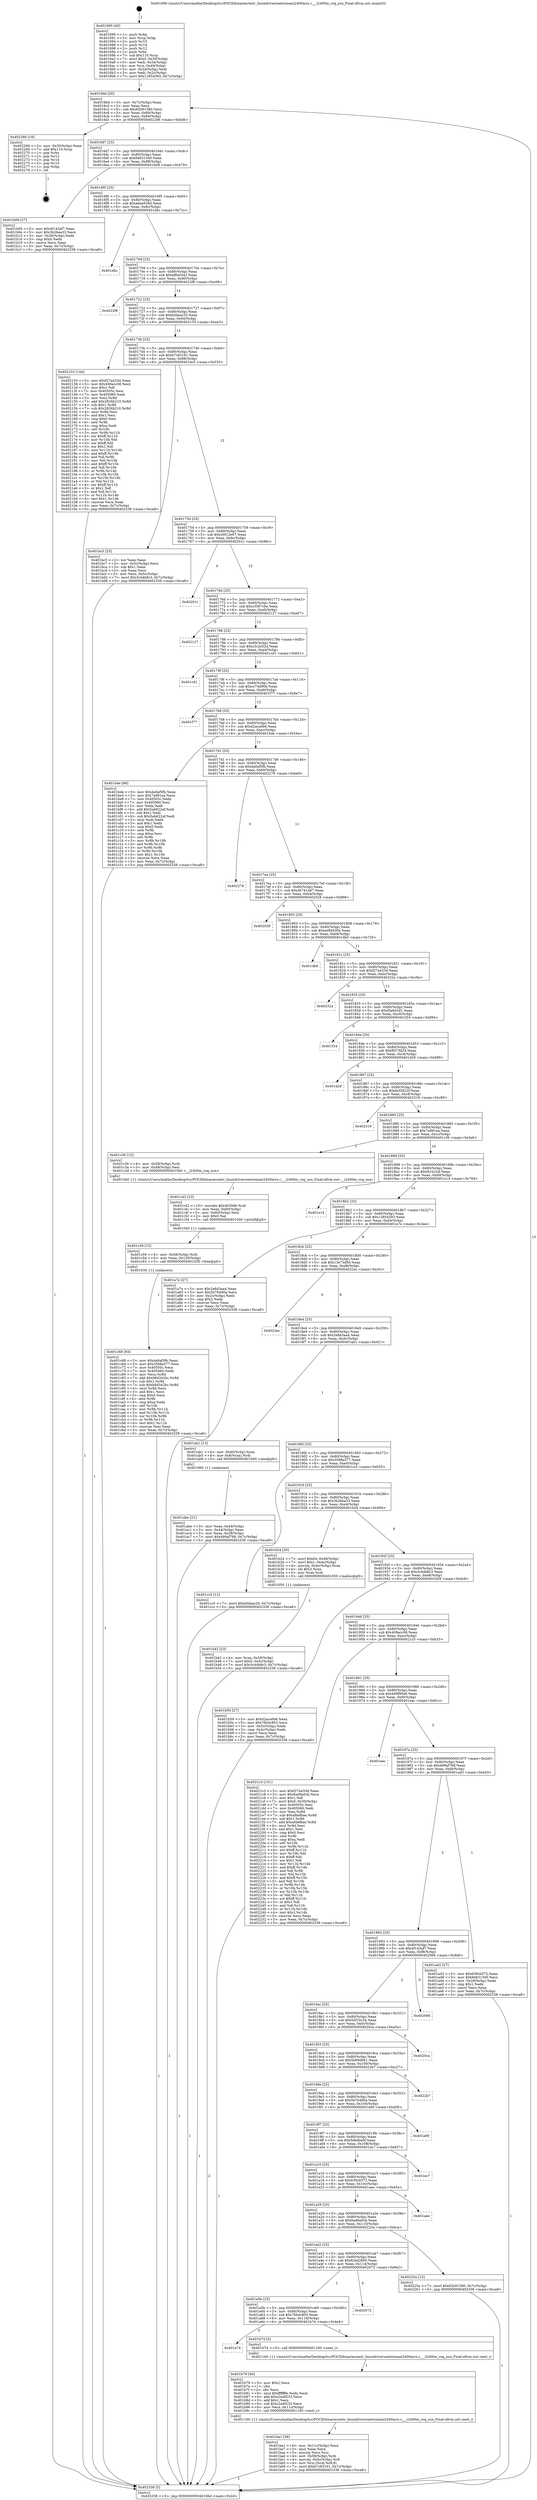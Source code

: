 digraph "0x401690" {
  label = "0x401690 (/mnt/c/Users/mathe/Desktop/tcc/POCII/binaries/extr_linuxdriversnetwimaxi2400mrx.c___i2400m_roq_nsn_Final-ollvm.out::main(0))"
  labelloc = "t"
  node[shape=record]

  Entry [label="",width=0.3,height=0.3,shape=circle,fillcolor=black,style=filled]
  "0x4016bd" [label="{
     0x4016bd [26]\l
     | [instrs]\l
     &nbsp;&nbsp;0x4016bd \<+3\>: mov -0x7c(%rbp),%eax\l
     &nbsp;&nbsp;0x4016c0 \<+2\>: mov %eax,%ecx\l
     &nbsp;&nbsp;0x4016c2 \<+6\>: sub $0x82b91580,%ecx\l
     &nbsp;&nbsp;0x4016c8 \<+3\>: mov %eax,-0x80(%rbp)\l
     &nbsp;&nbsp;0x4016cb \<+6\>: mov %ecx,-0x84(%rbp)\l
     &nbsp;&nbsp;0x4016d1 \<+6\>: je 0000000000402266 \<main+0xbd6\>\l
  }"]
  "0x402266" [label="{
     0x402266 [19]\l
     | [instrs]\l
     &nbsp;&nbsp;0x402266 \<+3\>: mov -0x30(%rbp),%eax\l
     &nbsp;&nbsp;0x402269 \<+7\>: add $0x110,%rsp\l
     &nbsp;&nbsp;0x402270 \<+1\>: pop %rbx\l
     &nbsp;&nbsp;0x402271 \<+2\>: pop %r12\l
     &nbsp;&nbsp;0x402273 \<+2\>: pop %r14\l
     &nbsp;&nbsp;0x402275 \<+2\>: pop %r15\l
     &nbsp;&nbsp;0x402277 \<+1\>: pop %rbp\l
     &nbsp;&nbsp;0x402278 \<+1\>: ret\l
  }"]
  "0x4016d7" [label="{
     0x4016d7 [25]\l
     | [instrs]\l
     &nbsp;&nbsp;0x4016d7 \<+5\>: jmp 00000000004016dc \<main+0x4c\>\l
     &nbsp;&nbsp;0x4016dc \<+3\>: mov -0x80(%rbp),%eax\l
     &nbsp;&nbsp;0x4016df \<+5\>: sub $0x94631340,%eax\l
     &nbsp;&nbsp;0x4016e4 \<+6\>: mov %eax,-0x88(%rbp)\l
     &nbsp;&nbsp;0x4016ea \<+6\>: je 0000000000401b09 \<main+0x479\>\l
  }"]
  Exit [label="",width=0.3,height=0.3,shape=circle,fillcolor=black,style=filled,peripheries=2]
  "0x401b09" [label="{
     0x401b09 [27]\l
     | [instrs]\l
     &nbsp;&nbsp;0x401b09 \<+5\>: mov $0x4f143af7,%eax\l
     &nbsp;&nbsp;0x401b0e \<+5\>: mov $0x3b26ea33,%ecx\l
     &nbsp;&nbsp;0x401b13 \<+3\>: mov -0x28(%rbp),%edx\l
     &nbsp;&nbsp;0x401b16 \<+3\>: cmp $0x0,%edx\l
     &nbsp;&nbsp;0x401b19 \<+3\>: cmove %ecx,%eax\l
     &nbsp;&nbsp;0x401b1c \<+3\>: mov %eax,-0x7c(%rbp)\l
     &nbsp;&nbsp;0x401b1f \<+5\>: jmp 0000000000402338 \<main+0xca8\>\l
  }"]
  "0x4016f0" [label="{
     0x4016f0 [25]\l
     | [instrs]\l
     &nbsp;&nbsp;0x4016f0 \<+5\>: jmp 00000000004016f5 \<main+0x65\>\l
     &nbsp;&nbsp;0x4016f5 \<+3\>: mov -0x80(%rbp),%eax\l
     &nbsp;&nbsp;0x4016f8 \<+5\>: sub $0xabae928d,%eax\l
     &nbsp;&nbsp;0x4016fd \<+6\>: mov %eax,-0x8c(%rbp)\l
     &nbsp;&nbsp;0x401703 \<+6\>: je 0000000000401dbc \<main+0x72c\>\l
  }"]
  "0x401c68" [label="{
     0x401c68 [93]\l
     | [instrs]\l
     &nbsp;&nbsp;0x401c68 \<+5\>: mov $0xda0af5fb,%eax\l
     &nbsp;&nbsp;0x401c6d \<+5\>: mov $0x3588a577,%esi\l
     &nbsp;&nbsp;0x401c72 \<+7\>: mov 0x40505c,%ecx\l
     &nbsp;&nbsp;0x401c79 \<+7\>: mov 0x405060,%edx\l
     &nbsp;&nbsp;0x401c80 \<+3\>: mov %ecx,%r8d\l
     &nbsp;&nbsp;0x401c83 \<+7\>: add $0xb8d342bc,%r8d\l
     &nbsp;&nbsp;0x401c8a \<+4\>: sub $0x1,%r8d\l
     &nbsp;&nbsp;0x401c8e \<+7\>: sub $0xb8d342bc,%r8d\l
     &nbsp;&nbsp;0x401c95 \<+4\>: imul %r8d,%ecx\l
     &nbsp;&nbsp;0x401c99 \<+3\>: and $0x1,%ecx\l
     &nbsp;&nbsp;0x401c9c \<+3\>: cmp $0x0,%ecx\l
     &nbsp;&nbsp;0x401c9f \<+4\>: sete %r9b\l
     &nbsp;&nbsp;0x401ca3 \<+3\>: cmp $0xa,%edx\l
     &nbsp;&nbsp;0x401ca6 \<+4\>: setl %r10b\l
     &nbsp;&nbsp;0x401caa \<+3\>: mov %r9b,%r11b\l
     &nbsp;&nbsp;0x401cad \<+3\>: and %r10b,%r11b\l
     &nbsp;&nbsp;0x401cb0 \<+3\>: xor %r10b,%r9b\l
     &nbsp;&nbsp;0x401cb3 \<+3\>: or %r9b,%r11b\l
     &nbsp;&nbsp;0x401cb6 \<+4\>: test $0x1,%r11b\l
     &nbsp;&nbsp;0x401cba \<+3\>: cmovne %esi,%eax\l
     &nbsp;&nbsp;0x401cbd \<+3\>: mov %eax,-0x7c(%rbp)\l
     &nbsp;&nbsp;0x401cc0 \<+5\>: jmp 0000000000402338 \<main+0xca8\>\l
  }"]
  "0x401dbc" [label="{
     0x401dbc\l
  }", style=dashed]
  "0x401709" [label="{
     0x401709 [25]\l
     | [instrs]\l
     &nbsp;&nbsp;0x401709 \<+5\>: jmp 000000000040170e \<main+0x7e\>\l
     &nbsp;&nbsp;0x40170e \<+3\>: mov -0x80(%rbp),%eax\l
     &nbsp;&nbsp;0x401711 \<+5\>: sub $0xaf6dc042,%eax\l
     &nbsp;&nbsp;0x401716 \<+6\>: mov %eax,-0x90(%rbp)\l
     &nbsp;&nbsp;0x40171c \<+6\>: je 00000000004022f8 \<main+0xc68\>\l
  }"]
  "0x401c59" [label="{
     0x401c59 [15]\l
     | [instrs]\l
     &nbsp;&nbsp;0x401c59 \<+4\>: mov -0x58(%rbp),%rdi\l
     &nbsp;&nbsp;0x401c5d \<+6\>: mov %eax,-0x120(%rbp)\l
     &nbsp;&nbsp;0x401c63 \<+5\>: call 0000000000401030 \<free@plt\>\l
     | [calls]\l
     &nbsp;&nbsp;0x401030 \{1\} (unknown)\l
  }"]
  "0x4022f8" [label="{
     0x4022f8\l
  }", style=dashed]
  "0x401722" [label="{
     0x401722 [25]\l
     | [instrs]\l
     &nbsp;&nbsp;0x401722 \<+5\>: jmp 0000000000401727 \<main+0x97\>\l
     &nbsp;&nbsp;0x401727 \<+3\>: mov -0x80(%rbp),%eax\l
     &nbsp;&nbsp;0x40172a \<+5\>: sub $0xb0daac20,%eax\l
     &nbsp;&nbsp;0x40172f \<+6\>: mov %eax,-0x94(%rbp)\l
     &nbsp;&nbsp;0x401735 \<+6\>: je 0000000000402133 \<main+0xaa3\>\l
  }"]
  "0x401c42" [label="{
     0x401c42 [23]\l
     | [instrs]\l
     &nbsp;&nbsp;0x401c42 \<+10\>: movabs $0x4030d6,%rdi\l
     &nbsp;&nbsp;0x401c4c \<+3\>: mov %eax,-0x60(%rbp)\l
     &nbsp;&nbsp;0x401c4f \<+3\>: mov -0x60(%rbp),%esi\l
     &nbsp;&nbsp;0x401c52 \<+2\>: mov $0x0,%al\l
     &nbsp;&nbsp;0x401c54 \<+5\>: call 0000000000401040 \<printf@plt\>\l
     | [calls]\l
     &nbsp;&nbsp;0x401040 \{1\} (unknown)\l
  }"]
  "0x402133" [label="{
     0x402133 [144]\l
     | [instrs]\l
     &nbsp;&nbsp;0x402133 \<+5\>: mov $0xf27a433d,%eax\l
     &nbsp;&nbsp;0x402138 \<+5\>: mov $0x408acc08,%ecx\l
     &nbsp;&nbsp;0x40213d \<+2\>: mov $0x1,%dl\l
     &nbsp;&nbsp;0x40213f \<+7\>: mov 0x40505c,%esi\l
     &nbsp;&nbsp;0x402146 \<+7\>: mov 0x405060,%edi\l
     &nbsp;&nbsp;0x40214d \<+3\>: mov %esi,%r8d\l
     &nbsp;&nbsp;0x402150 \<+7\>: add $0x2826b210,%r8d\l
     &nbsp;&nbsp;0x402157 \<+4\>: sub $0x1,%r8d\l
     &nbsp;&nbsp;0x40215b \<+7\>: sub $0x2826b210,%r8d\l
     &nbsp;&nbsp;0x402162 \<+4\>: imul %r8d,%esi\l
     &nbsp;&nbsp;0x402166 \<+3\>: and $0x1,%esi\l
     &nbsp;&nbsp;0x402169 \<+3\>: cmp $0x0,%esi\l
     &nbsp;&nbsp;0x40216c \<+4\>: sete %r9b\l
     &nbsp;&nbsp;0x402170 \<+3\>: cmp $0xa,%edi\l
     &nbsp;&nbsp;0x402173 \<+4\>: setl %r10b\l
     &nbsp;&nbsp;0x402177 \<+3\>: mov %r9b,%r11b\l
     &nbsp;&nbsp;0x40217a \<+4\>: xor $0xff,%r11b\l
     &nbsp;&nbsp;0x40217e \<+3\>: mov %r10b,%bl\l
     &nbsp;&nbsp;0x402181 \<+3\>: xor $0xff,%bl\l
     &nbsp;&nbsp;0x402184 \<+3\>: xor $0x1,%dl\l
     &nbsp;&nbsp;0x402187 \<+3\>: mov %r11b,%r14b\l
     &nbsp;&nbsp;0x40218a \<+4\>: and $0xff,%r14b\l
     &nbsp;&nbsp;0x40218e \<+3\>: and %dl,%r9b\l
     &nbsp;&nbsp;0x402191 \<+3\>: mov %bl,%r15b\l
     &nbsp;&nbsp;0x402194 \<+4\>: and $0xff,%r15b\l
     &nbsp;&nbsp;0x402198 \<+3\>: and %dl,%r10b\l
     &nbsp;&nbsp;0x40219b \<+3\>: or %r9b,%r14b\l
     &nbsp;&nbsp;0x40219e \<+3\>: or %r10b,%r15b\l
     &nbsp;&nbsp;0x4021a1 \<+3\>: xor %r15b,%r14b\l
     &nbsp;&nbsp;0x4021a4 \<+3\>: or %bl,%r11b\l
     &nbsp;&nbsp;0x4021a7 \<+4\>: xor $0xff,%r11b\l
     &nbsp;&nbsp;0x4021ab \<+3\>: or $0x1,%dl\l
     &nbsp;&nbsp;0x4021ae \<+3\>: and %dl,%r11b\l
     &nbsp;&nbsp;0x4021b1 \<+3\>: or %r11b,%r14b\l
     &nbsp;&nbsp;0x4021b4 \<+4\>: test $0x1,%r14b\l
     &nbsp;&nbsp;0x4021b8 \<+3\>: cmovne %ecx,%eax\l
     &nbsp;&nbsp;0x4021bb \<+3\>: mov %eax,-0x7c(%rbp)\l
     &nbsp;&nbsp;0x4021be \<+5\>: jmp 0000000000402338 \<main+0xca8\>\l
  }"]
  "0x40173b" [label="{
     0x40173b [25]\l
     | [instrs]\l
     &nbsp;&nbsp;0x40173b \<+5\>: jmp 0000000000401740 \<main+0xb0\>\l
     &nbsp;&nbsp;0x401740 \<+3\>: mov -0x80(%rbp),%eax\l
     &nbsp;&nbsp;0x401743 \<+5\>: sub $0xb7c93161,%eax\l
     &nbsp;&nbsp;0x401748 \<+6\>: mov %eax,-0x98(%rbp)\l
     &nbsp;&nbsp;0x40174e \<+6\>: je 0000000000401bc5 \<main+0x535\>\l
  }"]
  "0x401ba1" [label="{
     0x401ba1 [36]\l
     | [instrs]\l
     &nbsp;&nbsp;0x401ba1 \<+6\>: mov -0x11c(%rbp),%ecx\l
     &nbsp;&nbsp;0x401ba7 \<+3\>: imul %eax,%ecx\l
     &nbsp;&nbsp;0x401baa \<+3\>: movslq %ecx,%rsi\l
     &nbsp;&nbsp;0x401bad \<+4\>: mov -0x58(%rbp),%rdi\l
     &nbsp;&nbsp;0x401bb1 \<+4\>: movslq -0x5c(%rbp),%r8\l
     &nbsp;&nbsp;0x401bb5 \<+4\>: mov %rsi,(%rdi,%r8,8)\l
     &nbsp;&nbsp;0x401bb9 \<+7\>: movl $0xb7c93161,-0x7c(%rbp)\l
     &nbsp;&nbsp;0x401bc0 \<+5\>: jmp 0000000000402338 \<main+0xca8\>\l
  }"]
  "0x401bc5" [label="{
     0x401bc5 [25]\l
     | [instrs]\l
     &nbsp;&nbsp;0x401bc5 \<+2\>: xor %eax,%eax\l
     &nbsp;&nbsp;0x401bc7 \<+3\>: mov -0x5c(%rbp),%ecx\l
     &nbsp;&nbsp;0x401bca \<+3\>: sub $0x1,%eax\l
     &nbsp;&nbsp;0x401bcd \<+2\>: sub %eax,%ecx\l
     &nbsp;&nbsp;0x401bcf \<+3\>: mov %ecx,-0x5c(%rbp)\l
     &nbsp;&nbsp;0x401bd2 \<+7\>: movl $0x3c44b8c3,-0x7c(%rbp)\l
     &nbsp;&nbsp;0x401bd9 \<+5\>: jmp 0000000000402338 \<main+0xca8\>\l
  }"]
  "0x401754" [label="{
     0x401754 [25]\l
     | [instrs]\l
     &nbsp;&nbsp;0x401754 \<+5\>: jmp 0000000000401759 \<main+0xc9\>\l
     &nbsp;&nbsp;0x401759 \<+3\>: mov -0x80(%rbp),%eax\l
     &nbsp;&nbsp;0x40175c \<+5\>: sub $0xc0012e67,%eax\l
     &nbsp;&nbsp;0x401761 \<+6\>: mov %eax,-0x9c(%rbp)\l
     &nbsp;&nbsp;0x401767 \<+6\>: je 000000000040201c \<main+0x98c\>\l
  }"]
  "0x401b79" [label="{
     0x401b79 [40]\l
     | [instrs]\l
     &nbsp;&nbsp;0x401b79 \<+5\>: mov $0x2,%ecx\l
     &nbsp;&nbsp;0x401b7e \<+1\>: cltd\l
     &nbsp;&nbsp;0x401b7f \<+2\>: idiv %ecx\l
     &nbsp;&nbsp;0x401b81 \<+6\>: imul $0xfffffffe,%edx,%ecx\l
     &nbsp;&nbsp;0x401b87 \<+6\>: add $0xc2a4f233,%ecx\l
     &nbsp;&nbsp;0x401b8d \<+3\>: add $0x1,%ecx\l
     &nbsp;&nbsp;0x401b90 \<+6\>: sub $0xc2a4f233,%ecx\l
     &nbsp;&nbsp;0x401b96 \<+6\>: mov %ecx,-0x11c(%rbp)\l
     &nbsp;&nbsp;0x401b9c \<+5\>: call 0000000000401160 \<next_i\>\l
     | [calls]\l
     &nbsp;&nbsp;0x401160 \{1\} (/mnt/c/Users/mathe/Desktop/tcc/POCII/binaries/extr_linuxdriversnetwimaxi2400mrx.c___i2400m_roq_nsn_Final-ollvm.out::next_i)\l
  }"]
  "0x40201c" [label="{
     0x40201c\l
  }", style=dashed]
  "0x40176d" [label="{
     0x40176d [25]\l
     | [instrs]\l
     &nbsp;&nbsp;0x40176d \<+5\>: jmp 0000000000401772 \<main+0xe2\>\l
     &nbsp;&nbsp;0x401772 \<+3\>: mov -0x80(%rbp),%eax\l
     &nbsp;&nbsp;0x401775 \<+5\>: sub $0xc3587cbe,%eax\l
     &nbsp;&nbsp;0x40177a \<+6\>: mov %eax,-0xa0(%rbp)\l
     &nbsp;&nbsp;0x401780 \<+6\>: je 0000000000402127 \<main+0xa97\>\l
  }"]
  "0x401a74" [label="{
     0x401a74\l
  }", style=dashed]
  "0x402127" [label="{
     0x402127\l
  }", style=dashed]
  "0x401786" [label="{
     0x401786 [25]\l
     | [instrs]\l
     &nbsp;&nbsp;0x401786 \<+5\>: jmp 000000000040178b \<main+0xfb\>\l
     &nbsp;&nbsp;0x40178b \<+3\>: mov -0x80(%rbp),%eax\l
     &nbsp;&nbsp;0x40178e \<+5\>: sub $0xc3c2e524,%eax\l
     &nbsp;&nbsp;0x401793 \<+6\>: mov %eax,-0xa4(%rbp)\l
     &nbsp;&nbsp;0x401799 \<+6\>: je 0000000000401cd1 \<main+0x641\>\l
  }"]
  "0x401b74" [label="{
     0x401b74 [5]\l
     | [instrs]\l
     &nbsp;&nbsp;0x401b74 \<+5\>: call 0000000000401160 \<next_i\>\l
     | [calls]\l
     &nbsp;&nbsp;0x401160 \{1\} (/mnt/c/Users/mathe/Desktop/tcc/POCII/binaries/extr_linuxdriversnetwimaxi2400mrx.c___i2400m_roq_nsn_Final-ollvm.out::next_i)\l
  }"]
  "0x401cd1" [label="{
     0x401cd1\l
  }", style=dashed]
  "0x40179f" [label="{
     0x40179f [25]\l
     | [instrs]\l
     &nbsp;&nbsp;0x40179f \<+5\>: jmp 00000000004017a4 \<main+0x114\>\l
     &nbsp;&nbsp;0x4017a4 \<+3\>: mov -0x80(%rbp),%eax\l
     &nbsp;&nbsp;0x4017a7 \<+5\>: sub $0xcc74d90b,%eax\l
     &nbsp;&nbsp;0x4017ac \<+6\>: mov %eax,-0xa8(%rbp)\l
     &nbsp;&nbsp;0x4017b2 \<+6\>: je 0000000000401f77 \<main+0x8e7\>\l
  }"]
  "0x401a5b" [label="{
     0x401a5b [25]\l
     | [instrs]\l
     &nbsp;&nbsp;0x401a5b \<+5\>: jmp 0000000000401a60 \<main+0x3d0\>\l
     &nbsp;&nbsp;0x401a60 \<+3\>: mov -0x80(%rbp),%eax\l
     &nbsp;&nbsp;0x401a63 \<+5\>: sub $0x76b4c803,%eax\l
     &nbsp;&nbsp;0x401a68 \<+6\>: mov %eax,-0x118(%rbp)\l
     &nbsp;&nbsp;0x401a6e \<+6\>: je 0000000000401b74 \<main+0x4e4\>\l
  }"]
  "0x401f77" [label="{
     0x401f77\l
  }", style=dashed]
  "0x4017b8" [label="{
     0x4017b8 [25]\l
     | [instrs]\l
     &nbsp;&nbsp;0x4017b8 \<+5\>: jmp 00000000004017bd \<main+0x12d\>\l
     &nbsp;&nbsp;0x4017bd \<+3\>: mov -0x80(%rbp),%eax\l
     &nbsp;&nbsp;0x4017c0 \<+5\>: sub $0xd2aca0b6,%eax\l
     &nbsp;&nbsp;0x4017c5 \<+6\>: mov %eax,-0xac(%rbp)\l
     &nbsp;&nbsp;0x4017cb \<+6\>: je 0000000000401bde \<main+0x54e\>\l
  }"]
  "0x402072" [label="{
     0x402072\l
  }", style=dashed]
  "0x401bde" [label="{
     0x401bde [88]\l
     | [instrs]\l
     &nbsp;&nbsp;0x401bde \<+5\>: mov $0xda0af5fb,%eax\l
     &nbsp;&nbsp;0x401be3 \<+5\>: mov $0x7a991ea,%ecx\l
     &nbsp;&nbsp;0x401be8 \<+7\>: mov 0x40505c,%edx\l
     &nbsp;&nbsp;0x401bef \<+7\>: mov 0x405060,%esi\l
     &nbsp;&nbsp;0x401bf6 \<+2\>: mov %edx,%edi\l
     &nbsp;&nbsp;0x401bf8 \<+6\>: add $0x5ab622af,%edi\l
     &nbsp;&nbsp;0x401bfe \<+3\>: sub $0x1,%edi\l
     &nbsp;&nbsp;0x401c01 \<+6\>: sub $0x5ab622af,%edi\l
     &nbsp;&nbsp;0x401c07 \<+3\>: imul %edi,%edx\l
     &nbsp;&nbsp;0x401c0a \<+3\>: and $0x1,%edx\l
     &nbsp;&nbsp;0x401c0d \<+3\>: cmp $0x0,%edx\l
     &nbsp;&nbsp;0x401c10 \<+4\>: sete %r8b\l
     &nbsp;&nbsp;0x401c14 \<+3\>: cmp $0xa,%esi\l
     &nbsp;&nbsp;0x401c17 \<+4\>: setl %r9b\l
     &nbsp;&nbsp;0x401c1b \<+3\>: mov %r8b,%r10b\l
     &nbsp;&nbsp;0x401c1e \<+3\>: and %r9b,%r10b\l
     &nbsp;&nbsp;0x401c21 \<+3\>: xor %r9b,%r8b\l
     &nbsp;&nbsp;0x401c24 \<+3\>: or %r8b,%r10b\l
     &nbsp;&nbsp;0x401c27 \<+4\>: test $0x1,%r10b\l
     &nbsp;&nbsp;0x401c2b \<+3\>: cmovne %ecx,%eax\l
     &nbsp;&nbsp;0x401c2e \<+3\>: mov %eax,-0x7c(%rbp)\l
     &nbsp;&nbsp;0x401c31 \<+5\>: jmp 0000000000402338 \<main+0xca8\>\l
  }"]
  "0x4017d1" [label="{
     0x4017d1 [25]\l
     | [instrs]\l
     &nbsp;&nbsp;0x4017d1 \<+5\>: jmp 00000000004017d6 \<main+0x146\>\l
     &nbsp;&nbsp;0x4017d6 \<+3\>: mov -0x80(%rbp),%eax\l
     &nbsp;&nbsp;0x4017d9 \<+5\>: sub $0xda0af5fb,%eax\l
     &nbsp;&nbsp;0x4017de \<+6\>: mov %eax,-0xb0(%rbp)\l
     &nbsp;&nbsp;0x4017e4 \<+6\>: je 0000000000402279 \<main+0xbe9\>\l
  }"]
  "0x401a42" [label="{
     0x401a42 [25]\l
     | [instrs]\l
     &nbsp;&nbsp;0x401a42 \<+5\>: jmp 0000000000401a47 \<main+0x3b7\>\l
     &nbsp;&nbsp;0x401a47 \<+3\>: mov -0x80(%rbp),%eax\l
     &nbsp;&nbsp;0x401a4a \<+5\>: sub $0x6cbd2800,%eax\l
     &nbsp;&nbsp;0x401a4f \<+6\>: mov %eax,-0x114(%rbp)\l
     &nbsp;&nbsp;0x401a55 \<+6\>: je 0000000000402072 \<main+0x9e2\>\l
  }"]
  "0x402279" [label="{
     0x402279\l
  }", style=dashed]
  "0x4017ea" [label="{
     0x4017ea [25]\l
     | [instrs]\l
     &nbsp;&nbsp;0x4017ea \<+5\>: jmp 00000000004017ef \<main+0x15f\>\l
     &nbsp;&nbsp;0x4017ef \<+3\>: mov -0x80(%rbp),%eax\l
     &nbsp;&nbsp;0x4017f2 \<+5\>: sub $0xdb741dd7,%eax\l
     &nbsp;&nbsp;0x4017f7 \<+6\>: mov %eax,-0xb4(%rbp)\l
     &nbsp;&nbsp;0x4017fd \<+6\>: je 0000000000402028 \<main+0x998\>\l
  }"]
  "0x40225a" [label="{
     0x40225a [12]\l
     | [instrs]\l
     &nbsp;&nbsp;0x40225a \<+7\>: movl $0x82b91580,-0x7c(%rbp)\l
     &nbsp;&nbsp;0x402261 \<+5\>: jmp 0000000000402338 \<main+0xca8\>\l
  }"]
  "0x402028" [label="{
     0x402028\l
  }", style=dashed]
  "0x401803" [label="{
     0x401803 [25]\l
     | [instrs]\l
     &nbsp;&nbsp;0x401803 \<+5\>: jmp 0000000000401808 \<main+0x178\>\l
     &nbsp;&nbsp;0x401808 \<+3\>: mov -0x80(%rbp),%eax\l
     &nbsp;&nbsp;0x40180b \<+5\>: sub $0xee8d430e,%eax\l
     &nbsp;&nbsp;0x401810 \<+6\>: mov %eax,-0xb8(%rbp)\l
     &nbsp;&nbsp;0x401816 \<+6\>: je 0000000000401db0 \<main+0x720\>\l
  }"]
  "0x401a29" [label="{
     0x401a29 [25]\l
     | [instrs]\l
     &nbsp;&nbsp;0x401a29 \<+5\>: jmp 0000000000401a2e \<main+0x39e\>\l
     &nbsp;&nbsp;0x401a2e \<+3\>: mov -0x80(%rbp),%eax\l
     &nbsp;&nbsp;0x401a31 \<+5\>: sub $0x6ad9a0cb,%eax\l
     &nbsp;&nbsp;0x401a36 \<+6\>: mov %eax,-0x110(%rbp)\l
     &nbsp;&nbsp;0x401a3c \<+6\>: je 000000000040225a \<main+0xbca\>\l
  }"]
  "0x401db0" [label="{
     0x401db0\l
  }", style=dashed]
  "0x40181c" [label="{
     0x40181c [25]\l
     | [instrs]\l
     &nbsp;&nbsp;0x40181c \<+5\>: jmp 0000000000401821 \<main+0x191\>\l
     &nbsp;&nbsp;0x401821 \<+3\>: mov -0x80(%rbp),%eax\l
     &nbsp;&nbsp;0x401824 \<+5\>: sub $0xf27a433d,%eax\l
     &nbsp;&nbsp;0x401829 \<+6\>: mov %eax,-0xbc(%rbp)\l
     &nbsp;&nbsp;0x40182f \<+6\>: je 000000000040232a \<main+0xc9a\>\l
  }"]
  "0x401aee" [label="{
     0x401aee\l
  }", style=dashed]
  "0x40232a" [label="{
     0x40232a\l
  }", style=dashed]
  "0x401835" [label="{
     0x401835 [25]\l
     | [instrs]\l
     &nbsp;&nbsp;0x401835 \<+5\>: jmp 000000000040183a \<main+0x1aa\>\l
     &nbsp;&nbsp;0x40183a \<+3\>: mov -0x80(%rbp),%eax\l
     &nbsp;&nbsp;0x40183d \<+5\>: sub $0xf5a643d1,%eax\l
     &nbsp;&nbsp;0x401842 \<+6\>: mov %eax,-0xc0(%rbp)\l
     &nbsp;&nbsp;0x401848 \<+6\>: je 0000000000401f24 \<main+0x894\>\l
  }"]
  "0x401a10" [label="{
     0x401a10 [25]\l
     | [instrs]\l
     &nbsp;&nbsp;0x401a10 \<+5\>: jmp 0000000000401a15 \<main+0x385\>\l
     &nbsp;&nbsp;0x401a15 \<+3\>: mov -0x80(%rbp),%eax\l
     &nbsp;&nbsp;0x401a18 \<+5\>: sub $0x639cb572,%eax\l
     &nbsp;&nbsp;0x401a1d \<+6\>: mov %eax,-0x10c(%rbp)\l
     &nbsp;&nbsp;0x401a23 \<+6\>: je 0000000000401aee \<main+0x45e\>\l
  }"]
  "0x401f24" [label="{
     0x401f24\l
  }", style=dashed]
  "0x40184e" [label="{
     0x40184e [25]\l
     | [instrs]\l
     &nbsp;&nbsp;0x40184e \<+5\>: jmp 0000000000401853 \<main+0x1c3\>\l
     &nbsp;&nbsp;0x401853 \<+3\>: mov -0x80(%rbp),%eax\l
     &nbsp;&nbsp;0x401856 \<+5\>: sub $0xf837fd24,%eax\l
     &nbsp;&nbsp;0x40185b \<+6\>: mov %eax,-0xc4(%rbp)\l
     &nbsp;&nbsp;0x401861 \<+6\>: je 0000000000401d29 \<main+0x699\>\l
  }"]
  "0x401ec7" [label="{
     0x401ec7\l
  }", style=dashed]
  "0x401d29" [label="{
     0x401d29\l
  }", style=dashed]
  "0x401867" [label="{
     0x401867 [25]\l
     | [instrs]\l
     &nbsp;&nbsp;0x401867 \<+5\>: jmp 000000000040186c \<main+0x1dc\>\l
     &nbsp;&nbsp;0x40186c \<+3\>: mov -0x80(%rbp),%eax\l
     &nbsp;&nbsp;0x40186f \<+5\>: sub $0xfa35622f,%eax\l
     &nbsp;&nbsp;0x401874 \<+6\>: mov %eax,-0xc8(%rbp)\l
     &nbsp;&nbsp;0x40187a \<+6\>: je 0000000000402319 \<main+0xc89\>\l
  }"]
  "0x4019f7" [label="{
     0x4019f7 [25]\l
     | [instrs]\l
     &nbsp;&nbsp;0x4019f7 \<+5\>: jmp 00000000004019fc \<main+0x36c\>\l
     &nbsp;&nbsp;0x4019fc \<+3\>: mov -0x80(%rbp),%eax\l
     &nbsp;&nbsp;0x4019ff \<+5\>: sub $0x5dbdbe0f,%eax\l
     &nbsp;&nbsp;0x401a04 \<+6\>: mov %eax,-0x108(%rbp)\l
     &nbsp;&nbsp;0x401a0a \<+6\>: je 0000000000401ec7 \<main+0x837\>\l
  }"]
  "0x402319" [label="{
     0x402319\l
  }", style=dashed]
  "0x401880" [label="{
     0x401880 [25]\l
     | [instrs]\l
     &nbsp;&nbsp;0x401880 \<+5\>: jmp 0000000000401885 \<main+0x1f5\>\l
     &nbsp;&nbsp;0x401885 \<+3\>: mov -0x80(%rbp),%eax\l
     &nbsp;&nbsp;0x401888 \<+5\>: sub $0x7a991ea,%eax\l
     &nbsp;&nbsp;0x40188d \<+6\>: mov %eax,-0xcc(%rbp)\l
     &nbsp;&nbsp;0x401893 \<+6\>: je 0000000000401c36 \<main+0x5a6\>\l
  }"]
  "0x401a99" [label="{
     0x401a99\l
  }", style=dashed]
  "0x401c36" [label="{
     0x401c36 [12]\l
     | [instrs]\l
     &nbsp;&nbsp;0x401c36 \<+4\>: mov -0x58(%rbp),%rdi\l
     &nbsp;&nbsp;0x401c3a \<+3\>: mov -0x48(%rbp),%esi\l
     &nbsp;&nbsp;0x401c3d \<+5\>: call 00000000004015b0 \<__i2400m_roq_nsn\>\l
     | [calls]\l
     &nbsp;&nbsp;0x4015b0 \{1\} (/mnt/c/Users/mathe/Desktop/tcc/POCII/binaries/extr_linuxdriversnetwimaxi2400mrx.c___i2400m_roq_nsn_Final-ollvm.out::__i2400m_roq_nsn)\l
  }"]
  "0x401899" [label="{
     0x401899 [25]\l
     | [instrs]\l
     &nbsp;&nbsp;0x401899 \<+5\>: jmp 000000000040189e \<main+0x20e\>\l
     &nbsp;&nbsp;0x40189e \<+3\>: mov -0x80(%rbp),%eax\l
     &nbsp;&nbsp;0x4018a1 \<+5\>: sub $0xf41b1bd,%eax\l
     &nbsp;&nbsp;0x4018a6 \<+6\>: mov %eax,-0xd0(%rbp)\l
     &nbsp;&nbsp;0x4018ac \<+6\>: je 0000000000401e14 \<main+0x784\>\l
  }"]
  "0x4019de" [label="{
     0x4019de [25]\l
     | [instrs]\l
     &nbsp;&nbsp;0x4019de \<+5\>: jmp 00000000004019e3 \<main+0x353\>\l
     &nbsp;&nbsp;0x4019e3 \<+3\>: mov -0x80(%rbp),%eax\l
     &nbsp;&nbsp;0x4019e6 \<+5\>: sub $0x5b7b490a,%eax\l
     &nbsp;&nbsp;0x4019eb \<+6\>: mov %eax,-0x104(%rbp)\l
     &nbsp;&nbsp;0x4019f1 \<+6\>: je 0000000000401a99 \<main+0x409\>\l
  }"]
  "0x401e14" [label="{
     0x401e14\l
  }", style=dashed]
  "0x4018b2" [label="{
     0x4018b2 [25]\l
     | [instrs]\l
     &nbsp;&nbsp;0x4018b2 \<+5\>: jmp 00000000004018b7 \<main+0x227\>\l
     &nbsp;&nbsp;0x4018b7 \<+3\>: mov -0x80(%rbp),%eax\l
     &nbsp;&nbsp;0x4018ba \<+5\>: sub $0x12854393,%eax\l
     &nbsp;&nbsp;0x4018bf \<+6\>: mov %eax,-0xd4(%rbp)\l
     &nbsp;&nbsp;0x4018c5 \<+6\>: je 0000000000401a7e \<main+0x3ee\>\l
  }"]
  "0x4022b7" [label="{
     0x4022b7\l
  }", style=dashed]
  "0x401a7e" [label="{
     0x401a7e [27]\l
     | [instrs]\l
     &nbsp;&nbsp;0x401a7e \<+5\>: mov $0x2e8d3aa4,%eax\l
     &nbsp;&nbsp;0x401a83 \<+5\>: mov $0x5b7b490a,%ecx\l
     &nbsp;&nbsp;0x401a88 \<+3\>: mov -0x2c(%rbp),%edx\l
     &nbsp;&nbsp;0x401a8b \<+3\>: cmp $0x2,%edx\l
     &nbsp;&nbsp;0x401a8e \<+3\>: cmovne %ecx,%eax\l
     &nbsp;&nbsp;0x401a91 \<+3\>: mov %eax,-0x7c(%rbp)\l
     &nbsp;&nbsp;0x401a94 \<+5\>: jmp 0000000000402338 \<main+0xca8\>\l
  }"]
  "0x4018cb" [label="{
     0x4018cb [25]\l
     | [instrs]\l
     &nbsp;&nbsp;0x4018cb \<+5\>: jmp 00000000004018d0 \<main+0x240\>\l
     &nbsp;&nbsp;0x4018d0 \<+3\>: mov -0x80(%rbp),%eax\l
     &nbsp;&nbsp;0x4018d3 \<+5\>: sub $0x13e73d9d,%eax\l
     &nbsp;&nbsp;0x4018d8 \<+6\>: mov %eax,-0xd8(%rbp)\l
     &nbsp;&nbsp;0x4018de \<+6\>: je 00000000004022ec \<main+0xc5c\>\l
  }"]
  "0x402338" [label="{
     0x402338 [5]\l
     | [instrs]\l
     &nbsp;&nbsp;0x402338 \<+5\>: jmp 00000000004016bd \<main+0x2d\>\l
  }"]
  "0x401690" [label="{
     0x401690 [45]\l
     | [instrs]\l
     &nbsp;&nbsp;0x401690 \<+1\>: push %rbp\l
     &nbsp;&nbsp;0x401691 \<+3\>: mov %rsp,%rbp\l
     &nbsp;&nbsp;0x401694 \<+2\>: push %r15\l
     &nbsp;&nbsp;0x401696 \<+2\>: push %r14\l
     &nbsp;&nbsp;0x401698 \<+2\>: push %r12\l
     &nbsp;&nbsp;0x40169a \<+1\>: push %rbx\l
     &nbsp;&nbsp;0x40169b \<+7\>: sub $0x110,%rsp\l
     &nbsp;&nbsp;0x4016a2 \<+7\>: movl $0x0,-0x30(%rbp)\l
     &nbsp;&nbsp;0x4016a9 \<+3\>: mov %edi,-0x34(%rbp)\l
     &nbsp;&nbsp;0x4016ac \<+4\>: mov %rsi,-0x40(%rbp)\l
     &nbsp;&nbsp;0x4016b0 \<+3\>: mov -0x34(%rbp),%edi\l
     &nbsp;&nbsp;0x4016b3 \<+3\>: mov %edi,-0x2c(%rbp)\l
     &nbsp;&nbsp;0x4016b6 \<+7\>: movl $0x12854393,-0x7c(%rbp)\l
  }"]
  "0x4019c5" [label="{
     0x4019c5 [25]\l
     | [instrs]\l
     &nbsp;&nbsp;0x4019c5 \<+5\>: jmp 00000000004019ca \<main+0x33a\>\l
     &nbsp;&nbsp;0x4019ca \<+3\>: mov -0x80(%rbp),%eax\l
     &nbsp;&nbsp;0x4019cd \<+5\>: sub $0x5b69d061,%eax\l
     &nbsp;&nbsp;0x4019d2 \<+6\>: mov %eax,-0x100(%rbp)\l
     &nbsp;&nbsp;0x4019d8 \<+6\>: je 00000000004022b7 \<main+0xc27\>\l
  }"]
  "0x4022ec" [label="{
     0x4022ec\l
  }", style=dashed]
  "0x4018e4" [label="{
     0x4018e4 [25]\l
     | [instrs]\l
     &nbsp;&nbsp;0x4018e4 \<+5\>: jmp 00000000004018e9 \<main+0x259\>\l
     &nbsp;&nbsp;0x4018e9 \<+3\>: mov -0x80(%rbp),%eax\l
     &nbsp;&nbsp;0x4018ec \<+5\>: sub $0x2e8d3aa4,%eax\l
     &nbsp;&nbsp;0x4018f1 \<+6\>: mov %eax,-0xdc(%rbp)\l
     &nbsp;&nbsp;0x4018f7 \<+6\>: je 0000000000401ab1 \<main+0x421\>\l
  }"]
  "0x4020ca" [label="{
     0x4020ca\l
  }", style=dashed]
  "0x401ab1" [label="{
     0x401ab1 [13]\l
     | [instrs]\l
     &nbsp;&nbsp;0x401ab1 \<+4\>: mov -0x40(%rbp),%rax\l
     &nbsp;&nbsp;0x401ab5 \<+4\>: mov 0x8(%rax),%rdi\l
     &nbsp;&nbsp;0x401ab9 \<+5\>: call 0000000000401060 \<atoi@plt\>\l
     | [calls]\l
     &nbsp;&nbsp;0x401060 \{1\} (unknown)\l
  }"]
  "0x4018fd" [label="{
     0x4018fd [25]\l
     | [instrs]\l
     &nbsp;&nbsp;0x4018fd \<+5\>: jmp 0000000000401902 \<main+0x272\>\l
     &nbsp;&nbsp;0x401902 \<+3\>: mov -0x80(%rbp),%eax\l
     &nbsp;&nbsp;0x401905 \<+5\>: sub $0x3588a577,%eax\l
     &nbsp;&nbsp;0x40190a \<+6\>: mov %eax,-0xe0(%rbp)\l
     &nbsp;&nbsp;0x401910 \<+6\>: je 0000000000401cc5 \<main+0x635\>\l
  }"]
  "0x401abe" [label="{
     0x401abe [21]\l
     | [instrs]\l
     &nbsp;&nbsp;0x401abe \<+3\>: mov %eax,-0x44(%rbp)\l
     &nbsp;&nbsp;0x401ac1 \<+3\>: mov -0x44(%rbp),%eax\l
     &nbsp;&nbsp;0x401ac4 \<+3\>: mov %eax,-0x28(%rbp)\l
     &nbsp;&nbsp;0x401ac7 \<+7\>: movl $0x499af768,-0x7c(%rbp)\l
     &nbsp;&nbsp;0x401ace \<+5\>: jmp 0000000000402338 \<main+0xca8\>\l
  }"]
  "0x4019ac" [label="{
     0x4019ac [25]\l
     | [instrs]\l
     &nbsp;&nbsp;0x4019ac \<+5\>: jmp 00000000004019b1 \<main+0x321\>\l
     &nbsp;&nbsp;0x4019b1 \<+3\>: mov -0x80(%rbp),%eax\l
     &nbsp;&nbsp;0x4019b4 \<+5\>: sub $0x52f10c34,%eax\l
     &nbsp;&nbsp;0x4019b9 \<+6\>: mov %eax,-0xfc(%rbp)\l
     &nbsp;&nbsp;0x4019bf \<+6\>: je 00000000004020ca \<main+0xa3a\>\l
  }"]
  "0x401cc5" [label="{
     0x401cc5 [12]\l
     | [instrs]\l
     &nbsp;&nbsp;0x401cc5 \<+7\>: movl $0xb0daac20,-0x7c(%rbp)\l
     &nbsp;&nbsp;0x401ccc \<+5\>: jmp 0000000000402338 \<main+0xca8\>\l
  }"]
  "0x401916" [label="{
     0x401916 [25]\l
     | [instrs]\l
     &nbsp;&nbsp;0x401916 \<+5\>: jmp 000000000040191b \<main+0x28b\>\l
     &nbsp;&nbsp;0x40191b \<+3\>: mov -0x80(%rbp),%eax\l
     &nbsp;&nbsp;0x40191e \<+5\>: sub $0x3b26ea33,%eax\l
     &nbsp;&nbsp;0x401923 \<+6\>: mov %eax,-0xe4(%rbp)\l
     &nbsp;&nbsp;0x401929 \<+6\>: je 0000000000401b24 \<main+0x494\>\l
  }"]
  "0x402066" [label="{
     0x402066\l
  }", style=dashed]
  "0x401b24" [label="{
     0x401b24 [30]\l
     | [instrs]\l
     &nbsp;&nbsp;0x401b24 \<+7\>: movl $0x64,-0x48(%rbp)\l
     &nbsp;&nbsp;0x401b2b \<+7\>: movl $0x1,-0x4c(%rbp)\l
     &nbsp;&nbsp;0x401b32 \<+4\>: movslq -0x4c(%rbp),%rax\l
     &nbsp;&nbsp;0x401b36 \<+4\>: shl $0x3,%rax\l
     &nbsp;&nbsp;0x401b3a \<+3\>: mov %rax,%rdi\l
     &nbsp;&nbsp;0x401b3d \<+5\>: call 0000000000401050 \<malloc@plt\>\l
     | [calls]\l
     &nbsp;&nbsp;0x401050 \{1\} (unknown)\l
  }"]
  "0x40192f" [label="{
     0x40192f [25]\l
     | [instrs]\l
     &nbsp;&nbsp;0x40192f \<+5\>: jmp 0000000000401934 \<main+0x2a4\>\l
     &nbsp;&nbsp;0x401934 \<+3\>: mov -0x80(%rbp),%eax\l
     &nbsp;&nbsp;0x401937 \<+5\>: sub $0x3c44b8c3,%eax\l
     &nbsp;&nbsp;0x40193c \<+6\>: mov %eax,-0xe8(%rbp)\l
     &nbsp;&nbsp;0x401942 \<+6\>: je 0000000000401b59 \<main+0x4c9\>\l
  }"]
  "0x401b42" [label="{
     0x401b42 [23]\l
     | [instrs]\l
     &nbsp;&nbsp;0x401b42 \<+4\>: mov %rax,-0x58(%rbp)\l
     &nbsp;&nbsp;0x401b46 \<+7\>: movl $0x0,-0x5c(%rbp)\l
     &nbsp;&nbsp;0x401b4d \<+7\>: movl $0x3c44b8c3,-0x7c(%rbp)\l
     &nbsp;&nbsp;0x401b54 \<+5\>: jmp 0000000000402338 \<main+0xca8\>\l
  }"]
  "0x401b59" [label="{
     0x401b59 [27]\l
     | [instrs]\l
     &nbsp;&nbsp;0x401b59 \<+5\>: mov $0xd2aca0b6,%eax\l
     &nbsp;&nbsp;0x401b5e \<+5\>: mov $0x76b4c803,%ecx\l
     &nbsp;&nbsp;0x401b63 \<+3\>: mov -0x5c(%rbp),%edx\l
     &nbsp;&nbsp;0x401b66 \<+3\>: cmp -0x4c(%rbp),%edx\l
     &nbsp;&nbsp;0x401b69 \<+3\>: cmovl %ecx,%eax\l
     &nbsp;&nbsp;0x401b6c \<+3\>: mov %eax,-0x7c(%rbp)\l
     &nbsp;&nbsp;0x401b6f \<+5\>: jmp 0000000000402338 \<main+0xca8\>\l
  }"]
  "0x401948" [label="{
     0x401948 [25]\l
     | [instrs]\l
     &nbsp;&nbsp;0x401948 \<+5\>: jmp 000000000040194d \<main+0x2bd\>\l
     &nbsp;&nbsp;0x40194d \<+3\>: mov -0x80(%rbp),%eax\l
     &nbsp;&nbsp;0x401950 \<+5\>: sub $0x408acc08,%eax\l
     &nbsp;&nbsp;0x401955 \<+6\>: mov %eax,-0xec(%rbp)\l
     &nbsp;&nbsp;0x40195b \<+6\>: je 00000000004021c3 \<main+0xb33\>\l
  }"]
  "0x401993" [label="{
     0x401993 [25]\l
     | [instrs]\l
     &nbsp;&nbsp;0x401993 \<+5\>: jmp 0000000000401998 \<main+0x308\>\l
     &nbsp;&nbsp;0x401998 \<+3\>: mov -0x80(%rbp),%eax\l
     &nbsp;&nbsp;0x40199b \<+5\>: sub $0x4f143af7,%eax\l
     &nbsp;&nbsp;0x4019a0 \<+6\>: mov %eax,-0xf8(%rbp)\l
     &nbsp;&nbsp;0x4019a6 \<+6\>: je 0000000000402066 \<main+0x9d6\>\l
  }"]
  "0x4021c3" [label="{
     0x4021c3 [151]\l
     | [instrs]\l
     &nbsp;&nbsp;0x4021c3 \<+5\>: mov $0xf27a433d,%eax\l
     &nbsp;&nbsp;0x4021c8 \<+5\>: mov $0x6ad9a0cb,%ecx\l
     &nbsp;&nbsp;0x4021cd \<+2\>: mov $0x1,%dl\l
     &nbsp;&nbsp;0x4021cf \<+7\>: movl $0x0,-0x30(%rbp)\l
     &nbsp;&nbsp;0x4021d6 \<+7\>: mov 0x40505c,%esi\l
     &nbsp;&nbsp;0x4021dd \<+7\>: mov 0x405060,%edi\l
     &nbsp;&nbsp;0x4021e4 \<+3\>: mov %esi,%r8d\l
     &nbsp;&nbsp;0x4021e7 \<+7\>: sub $0xafdefbae,%r8d\l
     &nbsp;&nbsp;0x4021ee \<+4\>: sub $0x1,%r8d\l
     &nbsp;&nbsp;0x4021f2 \<+7\>: add $0xafdefbae,%r8d\l
     &nbsp;&nbsp;0x4021f9 \<+4\>: imul %r8d,%esi\l
     &nbsp;&nbsp;0x4021fd \<+3\>: and $0x1,%esi\l
     &nbsp;&nbsp;0x402200 \<+3\>: cmp $0x0,%esi\l
     &nbsp;&nbsp;0x402203 \<+4\>: sete %r9b\l
     &nbsp;&nbsp;0x402207 \<+3\>: cmp $0xa,%edi\l
     &nbsp;&nbsp;0x40220a \<+4\>: setl %r10b\l
     &nbsp;&nbsp;0x40220e \<+3\>: mov %r9b,%r11b\l
     &nbsp;&nbsp;0x402211 \<+4\>: xor $0xff,%r11b\l
     &nbsp;&nbsp;0x402215 \<+3\>: mov %r10b,%bl\l
     &nbsp;&nbsp;0x402218 \<+3\>: xor $0xff,%bl\l
     &nbsp;&nbsp;0x40221b \<+3\>: xor $0x1,%dl\l
     &nbsp;&nbsp;0x40221e \<+3\>: mov %r11b,%r14b\l
     &nbsp;&nbsp;0x402221 \<+4\>: and $0xff,%r14b\l
     &nbsp;&nbsp;0x402225 \<+3\>: and %dl,%r9b\l
     &nbsp;&nbsp;0x402228 \<+3\>: mov %bl,%r15b\l
     &nbsp;&nbsp;0x40222b \<+4\>: and $0xff,%r15b\l
     &nbsp;&nbsp;0x40222f \<+3\>: and %dl,%r10b\l
     &nbsp;&nbsp;0x402232 \<+3\>: or %r9b,%r14b\l
     &nbsp;&nbsp;0x402235 \<+3\>: or %r10b,%r15b\l
     &nbsp;&nbsp;0x402238 \<+3\>: xor %r15b,%r14b\l
     &nbsp;&nbsp;0x40223b \<+3\>: or %bl,%r11b\l
     &nbsp;&nbsp;0x40223e \<+4\>: xor $0xff,%r11b\l
     &nbsp;&nbsp;0x402242 \<+3\>: or $0x1,%dl\l
     &nbsp;&nbsp;0x402245 \<+3\>: and %dl,%r11b\l
     &nbsp;&nbsp;0x402248 \<+3\>: or %r11b,%r14b\l
     &nbsp;&nbsp;0x40224b \<+4\>: test $0x1,%r14b\l
     &nbsp;&nbsp;0x40224f \<+3\>: cmovne %ecx,%eax\l
     &nbsp;&nbsp;0x402252 \<+3\>: mov %eax,-0x7c(%rbp)\l
     &nbsp;&nbsp;0x402255 \<+5\>: jmp 0000000000402338 \<main+0xca8\>\l
  }"]
  "0x401961" [label="{
     0x401961 [25]\l
     | [instrs]\l
     &nbsp;&nbsp;0x401961 \<+5\>: jmp 0000000000401966 \<main+0x2d6\>\l
     &nbsp;&nbsp;0x401966 \<+3\>: mov -0x80(%rbp),%eax\l
     &nbsp;&nbsp;0x401969 \<+5\>: sub $0x469f95e6,%eax\l
     &nbsp;&nbsp;0x40196e \<+6\>: mov %eax,-0xf0(%rbp)\l
     &nbsp;&nbsp;0x401974 \<+6\>: je 0000000000401eac \<main+0x81c\>\l
  }"]
  "0x401ad3" [label="{
     0x401ad3 [27]\l
     | [instrs]\l
     &nbsp;&nbsp;0x401ad3 \<+5\>: mov $0x639cb572,%eax\l
     &nbsp;&nbsp;0x401ad8 \<+5\>: mov $0x94631340,%ecx\l
     &nbsp;&nbsp;0x401add \<+3\>: mov -0x28(%rbp),%edx\l
     &nbsp;&nbsp;0x401ae0 \<+3\>: cmp $0x1,%edx\l
     &nbsp;&nbsp;0x401ae3 \<+3\>: cmovl %ecx,%eax\l
     &nbsp;&nbsp;0x401ae6 \<+3\>: mov %eax,-0x7c(%rbp)\l
     &nbsp;&nbsp;0x401ae9 \<+5\>: jmp 0000000000402338 \<main+0xca8\>\l
  }"]
  "0x401eac" [label="{
     0x401eac\l
  }", style=dashed]
  "0x40197a" [label="{
     0x40197a [25]\l
     | [instrs]\l
     &nbsp;&nbsp;0x40197a \<+5\>: jmp 000000000040197f \<main+0x2ef\>\l
     &nbsp;&nbsp;0x40197f \<+3\>: mov -0x80(%rbp),%eax\l
     &nbsp;&nbsp;0x401982 \<+5\>: sub $0x499af768,%eax\l
     &nbsp;&nbsp;0x401987 \<+6\>: mov %eax,-0xf4(%rbp)\l
     &nbsp;&nbsp;0x40198d \<+6\>: je 0000000000401ad3 \<main+0x443\>\l
  }"]
  Entry -> "0x401690" [label=" 1"]
  "0x4016bd" -> "0x402266" [label=" 1"]
  "0x4016bd" -> "0x4016d7" [label=" 15"]
  "0x402266" -> Exit [label=" 1"]
  "0x4016d7" -> "0x401b09" [label=" 1"]
  "0x4016d7" -> "0x4016f0" [label=" 14"]
  "0x40225a" -> "0x402338" [label=" 1"]
  "0x4016f0" -> "0x401dbc" [label=" 0"]
  "0x4016f0" -> "0x401709" [label=" 14"]
  "0x4021c3" -> "0x402338" [label=" 1"]
  "0x401709" -> "0x4022f8" [label=" 0"]
  "0x401709" -> "0x401722" [label=" 14"]
  "0x402133" -> "0x402338" [label=" 1"]
  "0x401722" -> "0x402133" [label=" 1"]
  "0x401722" -> "0x40173b" [label=" 13"]
  "0x401cc5" -> "0x402338" [label=" 1"]
  "0x40173b" -> "0x401bc5" [label=" 1"]
  "0x40173b" -> "0x401754" [label=" 12"]
  "0x401c68" -> "0x402338" [label=" 1"]
  "0x401754" -> "0x40201c" [label=" 0"]
  "0x401754" -> "0x40176d" [label=" 12"]
  "0x401c59" -> "0x401c68" [label=" 1"]
  "0x40176d" -> "0x402127" [label=" 0"]
  "0x40176d" -> "0x401786" [label=" 12"]
  "0x401c42" -> "0x401c59" [label=" 1"]
  "0x401786" -> "0x401cd1" [label=" 0"]
  "0x401786" -> "0x40179f" [label=" 12"]
  "0x401c36" -> "0x401c42" [label=" 1"]
  "0x40179f" -> "0x401f77" [label=" 0"]
  "0x40179f" -> "0x4017b8" [label=" 12"]
  "0x401bc5" -> "0x402338" [label=" 1"]
  "0x4017b8" -> "0x401bde" [label=" 1"]
  "0x4017b8" -> "0x4017d1" [label=" 11"]
  "0x401ba1" -> "0x402338" [label=" 1"]
  "0x4017d1" -> "0x402279" [label=" 0"]
  "0x4017d1" -> "0x4017ea" [label=" 11"]
  "0x401b74" -> "0x401b79" [label=" 1"]
  "0x4017ea" -> "0x402028" [label=" 0"]
  "0x4017ea" -> "0x401803" [label=" 11"]
  "0x401a5b" -> "0x401a74" [label=" 0"]
  "0x401803" -> "0x401db0" [label=" 0"]
  "0x401803" -> "0x40181c" [label=" 11"]
  "0x401bde" -> "0x402338" [label=" 1"]
  "0x40181c" -> "0x40232a" [label=" 0"]
  "0x40181c" -> "0x401835" [label=" 11"]
  "0x401a42" -> "0x401a5b" [label=" 1"]
  "0x401835" -> "0x401f24" [label=" 0"]
  "0x401835" -> "0x40184e" [label=" 11"]
  "0x401b79" -> "0x401ba1" [label=" 1"]
  "0x40184e" -> "0x401d29" [label=" 0"]
  "0x40184e" -> "0x401867" [label=" 11"]
  "0x401a29" -> "0x401a42" [label=" 1"]
  "0x401867" -> "0x402319" [label=" 0"]
  "0x401867" -> "0x401880" [label=" 11"]
  "0x401a5b" -> "0x401b74" [label=" 1"]
  "0x401880" -> "0x401c36" [label=" 1"]
  "0x401880" -> "0x401899" [label=" 10"]
  "0x401a10" -> "0x401a29" [label=" 2"]
  "0x401899" -> "0x401e14" [label=" 0"]
  "0x401899" -> "0x4018b2" [label=" 10"]
  "0x401a42" -> "0x402072" [label=" 0"]
  "0x4018b2" -> "0x401a7e" [label=" 1"]
  "0x4018b2" -> "0x4018cb" [label=" 9"]
  "0x401a7e" -> "0x402338" [label=" 1"]
  "0x401690" -> "0x4016bd" [label=" 1"]
  "0x402338" -> "0x4016bd" [label=" 15"]
  "0x4019f7" -> "0x401a10" [label=" 2"]
  "0x4018cb" -> "0x4022ec" [label=" 0"]
  "0x4018cb" -> "0x4018e4" [label=" 9"]
  "0x401a29" -> "0x40225a" [label=" 1"]
  "0x4018e4" -> "0x401ab1" [label=" 1"]
  "0x4018e4" -> "0x4018fd" [label=" 8"]
  "0x401ab1" -> "0x401abe" [label=" 1"]
  "0x401abe" -> "0x402338" [label=" 1"]
  "0x4019de" -> "0x4019f7" [label=" 2"]
  "0x4018fd" -> "0x401cc5" [label=" 1"]
  "0x4018fd" -> "0x401916" [label=" 7"]
  "0x401a10" -> "0x401aee" [label=" 0"]
  "0x401916" -> "0x401b24" [label=" 1"]
  "0x401916" -> "0x40192f" [label=" 6"]
  "0x4019c5" -> "0x4019de" [label=" 2"]
  "0x40192f" -> "0x401b59" [label=" 2"]
  "0x40192f" -> "0x401948" [label=" 4"]
  "0x4019f7" -> "0x401ec7" [label=" 0"]
  "0x401948" -> "0x4021c3" [label=" 1"]
  "0x401948" -> "0x401961" [label=" 3"]
  "0x4019ac" -> "0x4019c5" [label=" 2"]
  "0x401961" -> "0x401eac" [label=" 0"]
  "0x401961" -> "0x40197a" [label=" 3"]
  "0x4019ac" -> "0x4020ca" [label=" 0"]
  "0x40197a" -> "0x401ad3" [label=" 1"]
  "0x40197a" -> "0x401993" [label=" 2"]
  "0x401ad3" -> "0x402338" [label=" 1"]
  "0x401b09" -> "0x402338" [label=" 1"]
  "0x401b24" -> "0x401b42" [label=" 1"]
  "0x401b42" -> "0x402338" [label=" 1"]
  "0x401b59" -> "0x402338" [label=" 2"]
  "0x4019c5" -> "0x4022b7" [label=" 0"]
  "0x401993" -> "0x402066" [label=" 0"]
  "0x401993" -> "0x4019ac" [label=" 2"]
  "0x4019de" -> "0x401a99" [label=" 0"]
}
